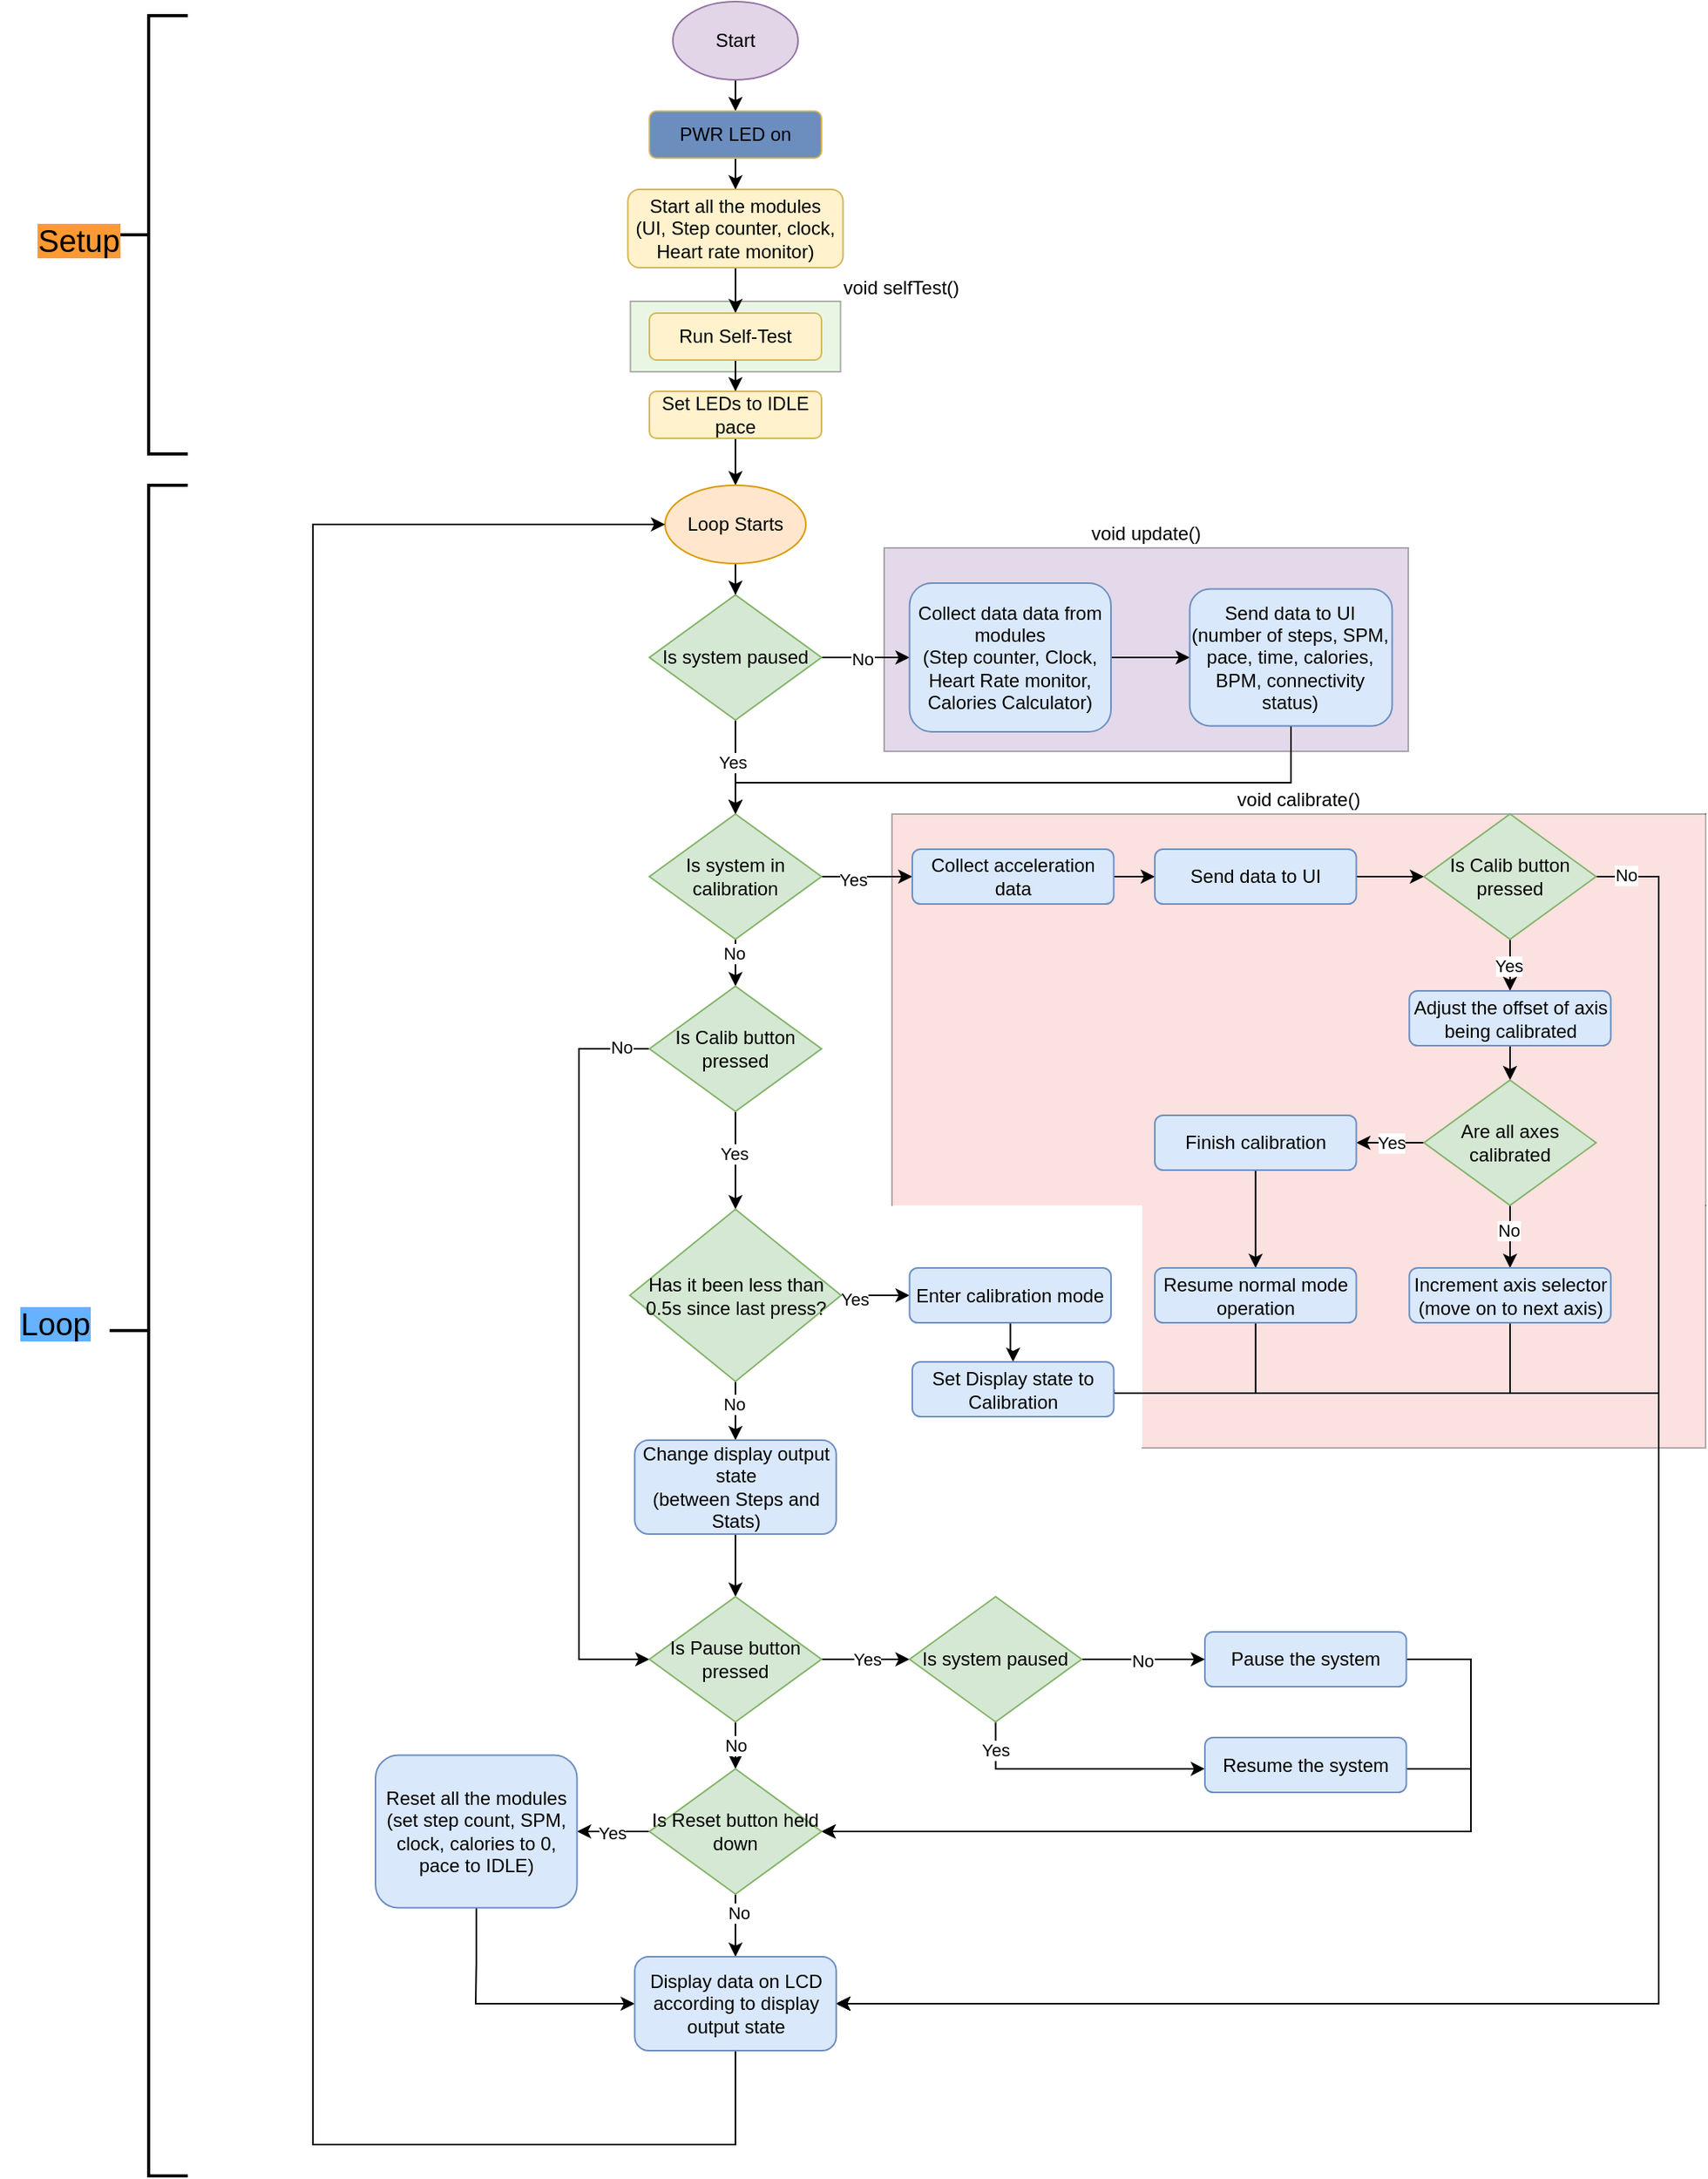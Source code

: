 <mxfile version="26.2.2">
  <diagram name="Page-1" id="IwC41dRis3YAnhS1ac5n">
    <mxGraphModel dx="1924" dy="818" grid="1" gridSize="10" guides="1" tooltips="1" connect="1" arrows="1" fold="1" page="1" pageScale="1" pageWidth="850" pageHeight="1100" math="0" shadow="0">
      <root>
        <mxCell id="0" />
        <mxCell id="1" parent="0" />
        <mxCell id="cjB4vRDQG_IKmw1bUNQs-338" value="void selfTest()" style="verticalLabelPosition=top;verticalAlign=bottom;html=1;shape=mxgraph.basic.rect;fillColor2=none;strokeWidth=1;size=20;indent=5;opacity=30;fillColor=#B9E0A5;labelPosition=right;align=left;" vertex="1" parent="1">
          <mxGeometry x="142.82" y="1192.5" width="134.37" height="45" as="geometry" />
        </mxCell>
        <mxCell id="cjB4vRDQG_IKmw1bUNQs-337" value="" style="shape=partialRectangle;whiteSpace=wrap;html=1;right=0;top=0;bottom=0;fillColor=default;routingCenterX=-0.5;rotation=-180;opacity=30;" vertex="1" parent="1">
          <mxGeometry x="710" y="1520" width="120" height="250" as="geometry" />
        </mxCell>
        <mxCell id="cjB4vRDQG_IKmw1bUNQs-333" value="" style="shape=partialRectangle;whiteSpace=wrap;html=1;top=0;left=0;fillColor=#F19C99;opacity=30;" vertex="1" parent="1">
          <mxGeometry x="470" y="1770" width="360" height="155" as="geometry" />
        </mxCell>
        <mxCell id="cjB4vRDQG_IKmw1bUNQs-331" value="void calibrate()" style="shape=partialRectangle;whiteSpace=wrap;html=1;bottom=0;right=0;fillColor=#F19C99;opacity=30;strokeColor=default;labelPosition=center;verticalLabelPosition=top;align=center;verticalAlign=bottom;" vertex="1" parent="1">
          <mxGeometry x="310" y="1520" width="520" height="250" as="geometry" />
        </mxCell>
        <mxCell id="cjB4vRDQG_IKmw1bUNQs-234" value="void update()" style="rounded=0;whiteSpace=wrap;html=1;opacity=30;fillColor=#A680B8;labelPosition=center;verticalLabelPosition=top;align=center;verticalAlign=bottom;strokeColor=default;" vertex="1" parent="1">
          <mxGeometry x="305" y="1350" width="335" height="130" as="geometry" />
        </mxCell>
        <mxCell id="wJpsAR9hwMZJK2QghNuJ-66" style="edgeStyle=orthogonalEdgeStyle;rounded=0;orthogonalLoop=1;jettySize=auto;html=1;exitX=0.5;exitY=1;exitDx=0;exitDy=0;entryX=0.5;entryY=0;entryDx=0;entryDy=0;" parent="1" source="wJpsAR9hwMZJK2QghNuJ-2" target="wJpsAR9hwMZJK2QghNuJ-3" edge="1">
          <mxGeometry relative="1" as="geometry" />
        </mxCell>
        <mxCell id="wJpsAR9hwMZJK2QghNuJ-2" value="Start" style="ellipse;whiteSpace=wrap;html=1;fillColor=#e1d5e7;strokeColor=#9673a6;" parent="1" vertex="1">
          <mxGeometry x="170" y="1001" width="80" height="50" as="geometry" />
        </mxCell>
        <mxCell id="cjB4vRDQG_IKmw1bUNQs-225" style="edgeStyle=orthogonalEdgeStyle;rounded=0;orthogonalLoop=1;jettySize=auto;html=1;entryX=0.5;entryY=0;entryDx=0;entryDy=0;" edge="1" parent="1" source="wJpsAR9hwMZJK2QghNuJ-3" target="cjB4vRDQG_IKmw1bUNQs-61">
          <mxGeometry relative="1" as="geometry" />
        </mxCell>
        <mxCell id="wJpsAR9hwMZJK2QghNuJ-3" value="PWR LED on" style="rounded=1;whiteSpace=wrap;html=1;fillColor=#6C8EBF;strokeColor=#d6b656;" parent="1" vertex="1">
          <mxGeometry x="155" y="1071" width="110" height="30" as="geometry" />
        </mxCell>
        <mxCell id="cjB4vRDQG_IKmw1bUNQs-226" style="edgeStyle=orthogonalEdgeStyle;rounded=0;orthogonalLoop=1;jettySize=auto;html=1;entryX=0.5;entryY=0;entryDx=0;entryDy=0;" edge="1" parent="1" source="cjB4vRDQG_IKmw1bUNQs-61" target="cjB4vRDQG_IKmw1bUNQs-62">
          <mxGeometry relative="1" as="geometry" />
        </mxCell>
        <mxCell id="cjB4vRDQG_IKmw1bUNQs-61" value="Start all the modules&lt;div&gt;(UI, Step counter, clock, Heart rate monitor)&lt;/div&gt;" style="rounded=1;whiteSpace=wrap;html=1;fillColor=#fff2cc;strokeColor=#d6b656;" vertex="1" parent="1">
          <mxGeometry x="141.25" y="1121" width="137.5" height="50" as="geometry" />
        </mxCell>
        <mxCell id="cjB4vRDQG_IKmw1bUNQs-227" style="edgeStyle=orthogonalEdgeStyle;rounded=0;orthogonalLoop=1;jettySize=auto;html=1;entryX=0.5;entryY=0;entryDx=0;entryDy=0;" edge="1" parent="1" source="cjB4vRDQG_IKmw1bUNQs-62" target="cjB4vRDQG_IKmw1bUNQs-63">
          <mxGeometry relative="1" as="geometry" />
        </mxCell>
        <mxCell id="cjB4vRDQG_IKmw1bUNQs-62" value="Run Self-Test" style="rounded=1;whiteSpace=wrap;html=1;fillColor=#fff2cc;strokeColor=#d6b656;" vertex="1" parent="1">
          <mxGeometry x="155" y="1200" width="110" height="30" as="geometry" />
        </mxCell>
        <mxCell id="cjB4vRDQG_IKmw1bUNQs-228" style="edgeStyle=orthogonalEdgeStyle;rounded=0;orthogonalLoop=1;jettySize=auto;html=1;entryX=0.5;entryY=0;entryDx=0;entryDy=0;" edge="1" parent="1" source="cjB4vRDQG_IKmw1bUNQs-63" target="cjB4vRDQG_IKmw1bUNQs-68">
          <mxGeometry relative="1" as="geometry" />
        </mxCell>
        <mxCell id="cjB4vRDQG_IKmw1bUNQs-63" value="Set LEDs to IDLE pace" style="rounded=1;whiteSpace=wrap;html=1;fillColor=#fff2cc;strokeColor=#d6b656;" vertex="1" parent="1">
          <mxGeometry x="155" y="1250" width="110" height="30" as="geometry" />
        </mxCell>
        <mxCell id="cjB4vRDQG_IKmw1bUNQs-127" style="edgeStyle=orthogonalEdgeStyle;rounded=0;orthogonalLoop=1;jettySize=auto;html=1;entryX=0.5;entryY=0;entryDx=0;entryDy=0;" edge="1" parent="1" source="cjB4vRDQG_IKmw1bUNQs-68" target="cjB4vRDQG_IKmw1bUNQs-121">
          <mxGeometry relative="1" as="geometry" />
        </mxCell>
        <mxCell id="cjB4vRDQG_IKmw1bUNQs-68" value="Loop Starts" style="ellipse;whiteSpace=wrap;html=1;fillColor=#ffe6cc;strokeColor=#d79b00;" vertex="1" parent="1">
          <mxGeometry x="165" y="1310" width="90" height="50" as="geometry" />
        </mxCell>
        <mxCell id="cjB4vRDQG_IKmw1bUNQs-124" style="edgeStyle=orthogonalEdgeStyle;rounded=0;orthogonalLoop=1;jettySize=auto;html=1;entryX=0;entryY=0.5;entryDx=0;entryDy=0;" edge="1" parent="1" source="cjB4vRDQG_IKmw1bUNQs-121" target="cjB4vRDQG_IKmw1bUNQs-122">
          <mxGeometry relative="1" as="geometry" />
        </mxCell>
        <mxCell id="cjB4vRDQG_IKmw1bUNQs-125" value="No" style="edgeLabel;html=1;align=center;verticalAlign=middle;resizable=0;points=[];" vertex="1" connectable="0" parent="cjB4vRDQG_IKmw1bUNQs-124">
          <mxGeometry x="-0.088" y="-1" relative="1" as="geometry">
            <mxPoint as="offset" />
          </mxGeometry>
        </mxCell>
        <mxCell id="cjB4vRDQG_IKmw1bUNQs-128" style="edgeStyle=orthogonalEdgeStyle;rounded=0;orthogonalLoop=1;jettySize=auto;html=1;" edge="1" parent="1" source="cjB4vRDQG_IKmw1bUNQs-121" target="cjB4vRDQG_IKmw1bUNQs-126">
          <mxGeometry relative="1" as="geometry" />
        </mxCell>
        <mxCell id="cjB4vRDQG_IKmw1bUNQs-129" value="Yes" style="edgeLabel;html=1;align=center;verticalAlign=middle;resizable=0;points=[];" vertex="1" connectable="0" parent="cjB4vRDQG_IKmw1bUNQs-128">
          <mxGeometry x="-0.117" y="-2" relative="1" as="geometry">
            <mxPoint as="offset" />
          </mxGeometry>
        </mxCell>
        <mxCell id="cjB4vRDQG_IKmw1bUNQs-121" value="Is system paused" style="rhombus;whiteSpace=wrap;html=1;fillColor=#d5e8d4;strokeColor=#82b366;" vertex="1" parent="1">
          <mxGeometry x="155" y="1380" width="110" height="80" as="geometry" />
        </mxCell>
        <mxCell id="cjB4vRDQG_IKmw1bUNQs-141" style="edgeStyle=orthogonalEdgeStyle;rounded=0;orthogonalLoop=1;jettySize=auto;html=1;entryX=0;entryY=0.5;entryDx=0;entryDy=0;" edge="1" parent="1" source="cjB4vRDQG_IKmw1bUNQs-122" target="cjB4vRDQG_IKmw1bUNQs-135">
          <mxGeometry relative="1" as="geometry" />
        </mxCell>
        <mxCell id="cjB4vRDQG_IKmw1bUNQs-122" value="Collect data data from modules&lt;br&gt;(Step counter, Clock, Heart Rate monitor, Calories Calculator)" style="rounded=1;whiteSpace=wrap;html=1;fillColor=#dae8fc;strokeColor=#6c8ebf;" vertex="1" parent="1">
          <mxGeometry x="321.25" y="1372.5" width="128.75" height="95" as="geometry" />
        </mxCell>
        <mxCell id="cjB4vRDQG_IKmw1bUNQs-132" style="edgeStyle=orthogonalEdgeStyle;rounded=0;orthogonalLoop=1;jettySize=auto;html=1;entryX=0.5;entryY=0;entryDx=0;entryDy=0;" edge="1" parent="1" source="cjB4vRDQG_IKmw1bUNQs-126" target="cjB4vRDQG_IKmw1bUNQs-131">
          <mxGeometry relative="1" as="geometry" />
        </mxCell>
        <mxCell id="cjB4vRDQG_IKmw1bUNQs-218" value="No" style="edgeLabel;html=1;align=center;verticalAlign=middle;resizable=0;points=[];" vertex="1" connectable="0" parent="cjB4vRDQG_IKmw1bUNQs-132">
          <mxGeometry x="-0.648" y="-1" relative="1" as="geometry">
            <mxPoint as="offset" />
          </mxGeometry>
        </mxCell>
        <mxCell id="cjB4vRDQG_IKmw1bUNQs-139" style="edgeStyle=orthogonalEdgeStyle;rounded=0;orthogonalLoop=1;jettySize=auto;html=1;entryX=0;entryY=0.5;entryDx=0;entryDy=0;" edge="1" parent="1" source="cjB4vRDQG_IKmw1bUNQs-126" target="cjB4vRDQG_IKmw1bUNQs-138">
          <mxGeometry relative="1" as="geometry" />
        </mxCell>
        <mxCell id="cjB4vRDQG_IKmw1bUNQs-167" value="Yes" style="edgeLabel;html=1;align=center;verticalAlign=middle;resizable=0;points=[];" vertex="1" connectable="0" parent="cjB4vRDQG_IKmw1bUNQs-139">
          <mxGeometry x="-0.32" y="-2" relative="1" as="geometry">
            <mxPoint as="offset" />
          </mxGeometry>
        </mxCell>
        <mxCell id="cjB4vRDQG_IKmw1bUNQs-126" value="Is system in calibration" style="rhombus;whiteSpace=wrap;html=1;fillColor=#d5e8d4;strokeColor=#82b366;" vertex="1" parent="1">
          <mxGeometry x="155" y="1520" width="110" height="80" as="geometry" />
        </mxCell>
        <mxCell id="cjB4vRDQG_IKmw1bUNQs-173" style="edgeStyle=orthogonalEdgeStyle;rounded=0;orthogonalLoop=1;jettySize=auto;html=1;entryX=0.5;entryY=0;entryDx=0;entryDy=0;" edge="1" parent="1" source="cjB4vRDQG_IKmw1bUNQs-131" target="cjB4vRDQG_IKmw1bUNQs-134">
          <mxGeometry relative="1" as="geometry" />
        </mxCell>
        <mxCell id="cjB4vRDQG_IKmw1bUNQs-174" value="Yes" style="edgeLabel;html=1;align=center;verticalAlign=middle;resizable=0;points=[];" vertex="1" connectable="0" parent="cjB4vRDQG_IKmw1bUNQs-173">
          <mxGeometry x="-0.154" y="-1" relative="1" as="geometry">
            <mxPoint as="offset" />
          </mxGeometry>
        </mxCell>
        <mxCell id="cjB4vRDQG_IKmw1bUNQs-180" style="edgeStyle=orthogonalEdgeStyle;rounded=0;orthogonalLoop=1;jettySize=auto;html=1;entryX=0;entryY=0.5;entryDx=0;entryDy=0;" edge="1" parent="1" source="cjB4vRDQG_IKmw1bUNQs-131" target="cjB4vRDQG_IKmw1bUNQs-178">
          <mxGeometry relative="1" as="geometry">
            <Array as="points">
              <mxPoint x="110" y="1670" />
              <mxPoint x="110" y="2060" />
            </Array>
          </mxGeometry>
        </mxCell>
        <mxCell id="cjB4vRDQG_IKmw1bUNQs-181" value="No" style="edgeLabel;html=1;align=center;verticalAlign=middle;resizable=0;points=[];" vertex="1" connectable="0" parent="cjB4vRDQG_IKmw1bUNQs-180">
          <mxGeometry x="-0.925" y="-1" relative="1" as="geometry">
            <mxPoint as="offset" />
          </mxGeometry>
        </mxCell>
        <mxCell id="cjB4vRDQG_IKmw1bUNQs-131" value="Is Calib button pressed" style="rhombus;whiteSpace=wrap;html=1;fillColor=#d5e8d4;strokeColor=#82b366;" vertex="1" parent="1">
          <mxGeometry x="155" y="1630" width="110" height="80" as="geometry" />
        </mxCell>
        <mxCell id="cjB4vRDQG_IKmw1bUNQs-169" style="edgeStyle=orthogonalEdgeStyle;rounded=0;orthogonalLoop=1;jettySize=auto;html=1;entryX=0;entryY=0.5;entryDx=0;entryDy=0;" edge="1" parent="1" source="cjB4vRDQG_IKmw1bUNQs-134" target="cjB4vRDQG_IKmw1bUNQs-168">
          <mxGeometry relative="1" as="geometry" />
        </mxCell>
        <mxCell id="cjB4vRDQG_IKmw1bUNQs-170" value="Yes" style="edgeLabel;html=1;align=center;verticalAlign=middle;resizable=0;points=[];" vertex="1" connectable="0" parent="cjB4vRDQG_IKmw1bUNQs-169">
          <mxGeometry x="-0.606" y="-2" relative="1" as="geometry">
            <mxPoint as="offset" />
          </mxGeometry>
        </mxCell>
        <mxCell id="cjB4vRDQG_IKmw1bUNQs-176" style="edgeStyle=orthogonalEdgeStyle;rounded=0;orthogonalLoop=1;jettySize=auto;html=1;entryX=0.5;entryY=0;entryDx=0;entryDy=0;" edge="1" parent="1" source="cjB4vRDQG_IKmw1bUNQs-134" target="cjB4vRDQG_IKmw1bUNQs-175">
          <mxGeometry relative="1" as="geometry" />
        </mxCell>
        <mxCell id="cjB4vRDQG_IKmw1bUNQs-177" value="No" style="edgeLabel;html=1;align=center;verticalAlign=middle;resizable=0;points=[];" vertex="1" connectable="0" parent="cjB4vRDQG_IKmw1bUNQs-176">
          <mxGeometry x="-0.311" y="-1" relative="1" as="geometry">
            <mxPoint as="offset" />
          </mxGeometry>
        </mxCell>
        <mxCell id="cjB4vRDQG_IKmw1bUNQs-134" value="Has it been less than 0.5s since last press?" style="rhombus;whiteSpace=wrap;html=1;fillColor=#d5e8d4;strokeColor=#82b366;" vertex="1" parent="1">
          <mxGeometry x="142.5" y="1772.5" width="135" height="110" as="geometry" />
        </mxCell>
        <mxCell id="cjB4vRDQG_IKmw1bUNQs-137" style="edgeStyle=orthogonalEdgeStyle;rounded=0;orthogonalLoop=1;jettySize=auto;html=1;entryX=0.5;entryY=0;entryDx=0;entryDy=0;" edge="1" parent="1" source="cjB4vRDQG_IKmw1bUNQs-135" target="cjB4vRDQG_IKmw1bUNQs-126">
          <mxGeometry relative="1" as="geometry">
            <Array as="points">
              <mxPoint x="565" y="1500" />
              <mxPoint x="210" y="1500" />
            </Array>
          </mxGeometry>
        </mxCell>
        <mxCell id="cjB4vRDQG_IKmw1bUNQs-135" value="Send data to UI&lt;br&gt;(number of steps, SPM, pace, time, calories, BPM, connectivity status)" style="rounded=1;whiteSpace=wrap;html=1;fillColor=#dae8fc;strokeColor=#6c8ebf;" vertex="1" parent="1">
          <mxGeometry x="500.31" y="1376.25" width="129.37" height="87.5" as="geometry" />
        </mxCell>
        <mxCell id="cjB4vRDQG_IKmw1bUNQs-142" style="edgeStyle=orthogonalEdgeStyle;rounded=0;orthogonalLoop=1;jettySize=auto;html=1;entryX=0;entryY=0.5;entryDx=0;entryDy=0;" edge="1" parent="1" source="cjB4vRDQG_IKmw1bUNQs-138" target="cjB4vRDQG_IKmw1bUNQs-140">
          <mxGeometry relative="1" as="geometry" />
        </mxCell>
        <mxCell id="cjB4vRDQG_IKmw1bUNQs-138" value="Collect acceleration data" style="rounded=1;whiteSpace=wrap;html=1;fillColor=#dae8fc;strokeColor=#6c8ebf;" vertex="1" parent="1">
          <mxGeometry x="323" y="1542.5" width="128.75" height="35" as="geometry" />
        </mxCell>
        <mxCell id="cjB4vRDQG_IKmw1bUNQs-144" style="edgeStyle=orthogonalEdgeStyle;rounded=0;orthogonalLoop=1;jettySize=auto;html=1;entryX=0;entryY=0.5;entryDx=0;entryDy=0;" edge="1" parent="1" source="cjB4vRDQG_IKmw1bUNQs-140" target="cjB4vRDQG_IKmw1bUNQs-143">
          <mxGeometry relative="1" as="geometry" />
        </mxCell>
        <mxCell id="cjB4vRDQG_IKmw1bUNQs-140" value="Send data to UI" style="rounded=1;whiteSpace=wrap;html=1;fillColor=#dae8fc;strokeColor=#6c8ebf;" vertex="1" parent="1">
          <mxGeometry x="478" y="1542.5" width="128.75" height="35" as="geometry" />
        </mxCell>
        <mxCell id="cjB4vRDQG_IKmw1bUNQs-148" style="edgeStyle=orthogonalEdgeStyle;rounded=0;orthogonalLoop=1;jettySize=auto;html=1;entryX=0.5;entryY=0;entryDx=0;entryDy=0;" edge="1" parent="1" source="cjB4vRDQG_IKmw1bUNQs-143" target="cjB4vRDQG_IKmw1bUNQs-147">
          <mxGeometry relative="1" as="geometry" />
        </mxCell>
        <mxCell id="cjB4vRDQG_IKmw1bUNQs-149" value="Yes" style="edgeLabel;html=1;align=center;verticalAlign=middle;resizable=0;points=[];" vertex="1" connectable="0" parent="cjB4vRDQG_IKmw1bUNQs-148">
          <mxGeometry x="-0.012" y="1" relative="1" as="geometry">
            <mxPoint as="offset" />
          </mxGeometry>
        </mxCell>
        <mxCell id="cjB4vRDQG_IKmw1bUNQs-216" style="edgeStyle=orthogonalEdgeStyle;rounded=0;orthogonalLoop=1;jettySize=auto;html=1;entryX=1;entryY=0.5;entryDx=0;entryDy=0;" edge="1" parent="1" source="cjB4vRDQG_IKmw1bUNQs-143" target="cjB4vRDQG_IKmw1bUNQs-202">
          <mxGeometry relative="1" as="geometry">
            <Array as="points">
              <mxPoint x="800" y="1560" />
              <mxPoint x="800" y="2280" />
            </Array>
          </mxGeometry>
        </mxCell>
        <mxCell id="cjB4vRDQG_IKmw1bUNQs-217" value="No" style="edgeLabel;html=1;align=center;verticalAlign=middle;resizable=0;points=[];" vertex="1" connectable="0" parent="cjB4vRDQG_IKmw1bUNQs-216">
          <mxGeometry x="-0.971" y="1" relative="1" as="geometry">
            <mxPoint as="offset" />
          </mxGeometry>
        </mxCell>
        <mxCell id="cjB4vRDQG_IKmw1bUNQs-143" value="Is Calib button pressed" style="rhombus;whiteSpace=wrap;html=1;fillColor=#d5e8d4;strokeColor=#82b366;" vertex="1" parent="1">
          <mxGeometry x="650" y="1520" width="110" height="80" as="geometry" />
        </mxCell>
        <mxCell id="cjB4vRDQG_IKmw1bUNQs-151" style="edgeStyle=orthogonalEdgeStyle;rounded=0;orthogonalLoop=1;jettySize=auto;html=1;entryX=0.5;entryY=0;entryDx=0;entryDy=0;" edge="1" parent="1" source="cjB4vRDQG_IKmw1bUNQs-147">
          <mxGeometry relative="1" as="geometry">
            <mxPoint x="705.005" y="1690" as="targetPoint" />
          </mxGeometry>
        </mxCell>
        <mxCell id="cjB4vRDQG_IKmw1bUNQs-147" value="Adjust the offset of axis being calibrated" style="rounded=1;whiteSpace=wrap;html=1;fillColor=#dae8fc;strokeColor=#6c8ebf;" vertex="1" parent="1">
          <mxGeometry x="640.63" y="1633" width="128.75" height="35" as="geometry" />
        </mxCell>
        <mxCell id="cjB4vRDQG_IKmw1bUNQs-154" value="Yes" style="edgeStyle=orthogonalEdgeStyle;rounded=0;orthogonalLoop=1;jettySize=auto;html=1;entryX=1;entryY=0.5;entryDx=0;entryDy=0;" edge="1" parent="1" source="cjB4vRDQG_IKmw1bUNQs-152" target="cjB4vRDQG_IKmw1bUNQs-162">
          <mxGeometry relative="1" as="geometry">
            <mxPoint x="610" y="1730" as="targetPoint" />
          </mxGeometry>
        </mxCell>
        <mxCell id="cjB4vRDQG_IKmw1bUNQs-156" style="edgeStyle=orthogonalEdgeStyle;rounded=0;orthogonalLoop=1;jettySize=auto;html=1;" edge="1" parent="1" source="cjB4vRDQG_IKmw1bUNQs-152">
          <mxGeometry relative="1" as="geometry">
            <mxPoint x="705" y="1810" as="targetPoint" />
          </mxGeometry>
        </mxCell>
        <mxCell id="cjB4vRDQG_IKmw1bUNQs-158" value="No" style="edgeLabel;html=1;align=center;verticalAlign=middle;resizable=0;points=[];" vertex="1" connectable="0" parent="cjB4vRDQG_IKmw1bUNQs-156">
          <mxGeometry x="-0.202" y="-1" relative="1" as="geometry">
            <mxPoint as="offset" />
          </mxGeometry>
        </mxCell>
        <mxCell id="cjB4vRDQG_IKmw1bUNQs-152" value="Are all axes calibrated" style="rhombus;whiteSpace=wrap;html=1;fillColor=#d5e8d4;strokeColor=#82b366;" vertex="1" parent="1">
          <mxGeometry x="650" y="1690" width="110" height="80" as="geometry" />
        </mxCell>
        <mxCell id="cjB4vRDQG_IKmw1bUNQs-212" style="edgeStyle=orthogonalEdgeStyle;rounded=0;orthogonalLoop=1;jettySize=auto;html=1;entryX=1;entryY=0.5;entryDx=0;entryDy=0;" edge="1" parent="1" source="cjB4vRDQG_IKmw1bUNQs-160" target="cjB4vRDQG_IKmw1bUNQs-202">
          <mxGeometry relative="1" as="geometry">
            <Array as="points">
              <mxPoint x="705" y="1890" />
              <mxPoint x="800" y="1890" />
              <mxPoint x="800" y="2280" />
            </Array>
          </mxGeometry>
        </mxCell>
        <mxCell id="cjB4vRDQG_IKmw1bUNQs-160" value="Increment axis selector&lt;div&gt;(move on to next axis)&lt;/div&gt;" style="rounded=1;whiteSpace=wrap;html=1;fillColor=#dae8fc;strokeColor=#6c8ebf;" vertex="1" parent="1">
          <mxGeometry x="640.63" y="1810" width="128.75" height="35" as="geometry" />
        </mxCell>
        <mxCell id="cjB4vRDQG_IKmw1bUNQs-161" style="edgeStyle=orthogonalEdgeStyle;rounded=0;orthogonalLoop=1;jettySize=auto;html=1;entryX=0.5;entryY=0;entryDx=0;entryDy=0;" edge="1" parent="1" source="cjB4vRDQG_IKmw1bUNQs-162" target="cjB4vRDQG_IKmw1bUNQs-163">
          <mxGeometry relative="1" as="geometry" />
        </mxCell>
        <mxCell id="cjB4vRDQG_IKmw1bUNQs-162" value="Finish calibration" style="rounded=1;whiteSpace=wrap;html=1;fillColor=#dae8fc;strokeColor=#6c8ebf;" vertex="1" parent="1">
          <mxGeometry x="478" y="1712.5" width="128.75" height="35" as="geometry" />
        </mxCell>
        <mxCell id="cjB4vRDQG_IKmw1bUNQs-211" style="edgeStyle=orthogonalEdgeStyle;rounded=0;orthogonalLoop=1;jettySize=auto;html=1;entryX=1;entryY=0.5;entryDx=0;entryDy=0;" edge="1" parent="1" source="cjB4vRDQG_IKmw1bUNQs-163" target="cjB4vRDQG_IKmw1bUNQs-202">
          <mxGeometry relative="1" as="geometry">
            <Array as="points">
              <mxPoint x="542" y="1890" />
              <mxPoint x="800" y="1890" />
              <mxPoint x="800" y="2280" />
            </Array>
          </mxGeometry>
        </mxCell>
        <mxCell id="cjB4vRDQG_IKmw1bUNQs-163" value="Resume normal mode operation" style="rounded=1;whiteSpace=wrap;html=1;fillColor=#dae8fc;strokeColor=#6c8ebf;" vertex="1" parent="1">
          <mxGeometry x="478" y="1810" width="128.75" height="35" as="geometry" />
        </mxCell>
        <mxCell id="cjB4vRDQG_IKmw1bUNQs-213" style="edgeStyle=orthogonalEdgeStyle;rounded=0;orthogonalLoop=1;jettySize=auto;html=1;entryX=1;entryY=0.5;entryDx=0;entryDy=0;exitX=1;exitY=0.5;exitDx=0;exitDy=0;" edge="1" parent="1" source="cjB4vRDQG_IKmw1bUNQs-214" target="cjB4vRDQG_IKmw1bUNQs-202">
          <mxGeometry relative="1" as="geometry">
            <mxPoint x="386" y="1950" as="sourcePoint" />
            <Array as="points">
              <mxPoint x="452" y="1890" />
              <mxPoint x="800" y="1890" />
              <mxPoint x="800" y="2280" />
            </Array>
          </mxGeometry>
        </mxCell>
        <mxCell id="cjB4vRDQG_IKmw1bUNQs-215" style="edgeStyle=orthogonalEdgeStyle;rounded=0;orthogonalLoop=1;jettySize=auto;html=1;entryX=0.5;entryY=0;entryDx=0;entryDy=0;" edge="1" parent="1" source="cjB4vRDQG_IKmw1bUNQs-168" target="cjB4vRDQG_IKmw1bUNQs-214">
          <mxGeometry relative="1" as="geometry" />
        </mxCell>
        <mxCell id="cjB4vRDQG_IKmw1bUNQs-168" value="Enter calibration mode" style="rounded=1;whiteSpace=wrap;html=1;fillColor=#dae8fc;strokeColor=#6c8ebf;" vertex="1" parent="1">
          <mxGeometry x="321.25" y="1810" width="128.75" height="35" as="geometry" />
        </mxCell>
        <mxCell id="cjB4vRDQG_IKmw1bUNQs-179" style="edgeStyle=orthogonalEdgeStyle;rounded=0;orthogonalLoop=1;jettySize=auto;html=1;entryX=0.5;entryY=0;entryDx=0;entryDy=0;" edge="1" parent="1" source="cjB4vRDQG_IKmw1bUNQs-175" target="cjB4vRDQG_IKmw1bUNQs-178">
          <mxGeometry relative="1" as="geometry" />
        </mxCell>
        <mxCell id="cjB4vRDQG_IKmw1bUNQs-175" value="Change display output state&lt;br&gt;(between Steps and Stats)" style="rounded=1;whiteSpace=wrap;html=1;fillColor=#dae8fc;strokeColor=#6c8ebf;" vertex="1" parent="1">
          <mxGeometry x="145.63" y="1920" width="128.75" height="60" as="geometry" />
        </mxCell>
        <mxCell id="cjB4vRDQG_IKmw1bUNQs-183" style="edgeStyle=orthogonalEdgeStyle;rounded=0;orthogonalLoop=1;jettySize=auto;html=1;entryX=0;entryY=0.5;entryDx=0;entryDy=0;" edge="1" parent="1" source="cjB4vRDQG_IKmw1bUNQs-178">
          <mxGeometry relative="1" as="geometry">
            <mxPoint x="321.25" y="2060" as="targetPoint" />
          </mxGeometry>
        </mxCell>
        <mxCell id="cjB4vRDQG_IKmw1bUNQs-185" value="Yes" style="edgeLabel;html=1;align=center;verticalAlign=middle;resizable=0;points=[];" vertex="1" connectable="0" parent="cjB4vRDQG_IKmw1bUNQs-183">
          <mxGeometry x="0.041" y="1" relative="1" as="geometry">
            <mxPoint as="offset" />
          </mxGeometry>
        </mxCell>
        <mxCell id="cjB4vRDQG_IKmw1bUNQs-194" style="edgeStyle=orthogonalEdgeStyle;rounded=0;orthogonalLoop=1;jettySize=auto;html=1;entryX=0.5;entryY=0;entryDx=0;entryDy=0;" edge="1" parent="1" source="cjB4vRDQG_IKmw1bUNQs-178" target="cjB4vRDQG_IKmw1bUNQs-193">
          <mxGeometry relative="1" as="geometry" />
        </mxCell>
        <mxCell id="cjB4vRDQG_IKmw1bUNQs-195" value="No" style="edgeLabel;html=1;align=center;verticalAlign=middle;resizable=0;points=[];" vertex="1" connectable="0" parent="cjB4vRDQG_IKmw1bUNQs-194">
          <mxGeometry x="-0.008" relative="1" as="geometry">
            <mxPoint as="offset" />
          </mxGeometry>
        </mxCell>
        <mxCell id="cjB4vRDQG_IKmw1bUNQs-178" value="Is Pause button pressed" style="rhombus;whiteSpace=wrap;html=1;fillColor=#d5e8d4;strokeColor=#82b366;" vertex="1" parent="1">
          <mxGeometry x="155" y="2020" width="110" height="80" as="geometry" />
        </mxCell>
        <mxCell id="cjB4vRDQG_IKmw1bUNQs-196" style="edgeStyle=orthogonalEdgeStyle;rounded=0;orthogonalLoop=1;jettySize=auto;html=1;entryX=1;entryY=0.5;entryDx=0;entryDy=0;" edge="1" parent="1" source="cjB4vRDQG_IKmw1bUNQs-186" target="cjB4vRDQG_IKmw1bUNQs-193">
          <mxGeometry relative="1" as="geometry">
            <Array as="points">
              <mxPoint x="680" y="2060" />
              <mxPoint x="680" y="2170" />
            </Array>
          </mxGeometry>
        </mxCell>
        <mxCell id="cjB4vRDQG_IKmw1bUNQs-186" value="Pause the system" style="rounded=1;whiteSpace=wrap;html=1;fillColor=#dae8fc;strokeColor=#6c8ebf;" vertex="1" parent="1">
          <mxGeometry x="510" y="2042.5" width="128.75" height="35" as="geometry" />
        </mxCell>
        <mxCell id="cjB4vRDQG_IKmw1bUNQs-188" style="edgeStyle=orthogonalEdgeStyle;rounded=0;orthogonalLoop=1;jettySize=auto;html=1;entryX=0;entryY=0.5;entryDx=0;entryDy=0;" edge="1" parent="1" source="cjB4vRDQG_IKmw1bUNQs-187" target="cjB4vRDQG_IKmw1bUNQs-186">
          <mxGeometry relative="1" as="geometry" />
        </mxCell>
        <mxCell id="cjB4vRDQG_IKmw1bUNQs-189" value="No" style="edgeLabel;html=1;align=center;verticalAlign=middle;resizable=0;points=[];" vertex="1" connectable="0" parent="cjB4vRDQG_IKmw1bUNQs-188">
          <mxGeometry x="-0.038" y="-1" relative="1" as="geometry">
            <mxPoint as="offset" />
          </mxGeometry>
        </mxCell>
        <mxCell id="cjB4vRDQG_IKmw1bUNQs-191" style="edgeStyle=orthogonalEdgeStyle;rounded=0;orthogonalLoop=1;jettySize=auto;html=1;exitX=0.5;exitY=1;exitDx=0;exitDy=0;entryX=0;entryY=0.571;entryDx=0;entryDy=0;entryPerimeter=0;" edge="1" parent="1" source="cjB4vRDQG_IKmw1bUNQs-187" target="cjB4vRDQG_IKmw1bUNQs-190">
          <mxGeometry relative="1" as="geometry">
            <mxPoint x="360.0" y="2099.971" as="sourcePoint" />
            <mxPoint x="500" y="2140" as="targetPoint" />
            <Array as="points">
              <mxPoint x="376" y="2130" />
            </Array>
          </mxGeometry>
        </mxCell>
        <mxCell id="cjB4vRDQG_IKmw1bUNQs-192" value="Yes" style="edgeLabel;html=1;align=center;verticalAlign=middle;resizable=0;points=[];" vertex="1" connectable="0" parent="cjB4vRDQG_IKmw1bUNQs-191">
          <mxGeometry x="-0.788" y="-1" relative="1" as="geometry">
            <mxPoint as="offset" />
          </mxGeometry>
        </mxCell>
        <mxCell id="cjB4vRDQG_IKmw1bUNQs-187" value="Is system paused" style="rhombus;whiteSpace=wrap;html=1;fillColor=#d5e8d4;strokeColor=#82b366;" vertex="1" parent="1">
          <mxGeometry x="321.25" y="2020" width="110" height="80" as="geometry" />
        </mxCell>
        <mxCell id="cjB4vRDQG_IKmw1bUNQs-197" style="edgeStyle=orthogonalEdgeStyle;rounded=0;orthogonalLoop=1;jettySize=auto;html=1;entryX=1;entryY=0.5;entryDx=0;entryDy=0;" edge="1" parent="1" source="cjB4vRDQG_IKmw1bUNQs-190" target="cjB4vRDQG_IKmw1bUNQs-193">
          <mxGeometry relative="1" as="geometry">
            <Array as="points">
              <mxPoint x="680" y="2130" />
              <mxPoint x="680" y="2170" />
            </Array>
          </mxGeometry>
        </mxCell>
        <mxCell id="cjB4vRDQG_IKmw1bUNQs-190" value="Resume the system" style="rounded=1;whiteSpace=wrap;html=1;fillColor=#dae8fc;strokeColor=#6c8ebf;" vertex="1" parent="1">
          <mxGeometry x="510" y="2110" width="128.75" height="35" as="geometry" />
        </mxCell>
        <mxCell id="cjB4vRDQG_IKmw1bUNQs-200" style="edgeStyle=orthogonalEdgeStyle;rounded=0;orthogonalLoop=1;jettySize=auto;html=1;entryX=1;entryY=0.5;entryDx=0;entryDy=0;" edge="1" parent="1" source="cjB4vRDQG_IKmw1bUNQs-193" target="cjB4vRDQG_IKmw1bUNQs-198">
          <mxGeometry relative="1" as="geometry" />
        </mxCell>
        <mxCell id="cjB4vRDQG_IKmw1bUNQs-201" value="Yes" style="edgeLabel;html=1;align=center;verticalAlign=middle;resizable=0;points=[];" vertex="1" connectable="0" parent="cjB4vRDQG_IKmw1bUNQs-200">
          <mxGeometry x="0.064" y="1" relative="1" as="geometry">
            <mxPoint as="offset" />
          </mxGeometry>
        </mxCell>
        <mxCell id="cjB4vRDQG_IKmw1bUNQs-203" style="edgeStyle=orthogonalEdgeStyle;rounded=0;orthogonalLoop=1;jettySize=auto;html=1;entryX=0.5;entryY=0;entryDx=0;entryDy=0;" edge="1" parent="1" source="cjB4vRDQG_IKmw1bUNQs-193" target="cjB4vRDQG_IKmw1bUNQs-202">
          <mxGeometry relative="1" as="geometry" />
        </mxCell>
        <mxCell id="cjB4vRDQG_IKmw1bUNQs-206" value="No" style="edgeLabel;html=1;align=center;verticalAlign=middle;resizable=0;points=[];" vertex="1" connectable="0" parent="cjB4vRDQG_IKmw1bUNQs-203">
          <mxGeometry x="-0.418" y="2" relative="1" as="geometry">
            <mxPoint as="offset" />
          </mxGeometry>
        </mxCell>
        <mxCell id="cjB4vRDQG_IKmw1bUNQs-193" value="Is Reset button held down" style="rhombus;whiteSpace=wrap;html=1;fillColor=#d5e8d4;strokeColor=#82b366;" vertex="1" parent="1">
          <mxGeometry x="155" y="2130" width="110" height="80" as="geometry" />
        </mxCell>
        <mxCell id="cjB4vRDQG_IKmw1bUNQs-205" style="edgeStyle=orthogonalEdgeStyle;rounded=0;orthogonalLoop=1;jettySize=auto;html=1;entryX=0;entryY=0.5;entryDx=0;entryDy=0;" edge="1" parent="1" source="cjB4vRDQG_IKmw1bUNQs-198" target="cjB4vRDQG_IKmw1bUNQs-202">
          <mxGeometry relative="1" as="geometry">
            <Array as="points">
              <mxPoint x="44" y="2254" />
              <mxPoint x="44" y="2338" />
            </Array>
          </mxGeometry>
        </mxCell>
        <mxCell id="cjB4vRDQG_IKmw1bUNQs-198" value="Reset all the modules&lt;div&gt;(set step count, SPM, clock, calories to 0, pace to IDLE)&lt;/div&gt;" style="rounded=1;whiteSpace=wrap;html=1;fillColor=#dae8fc;strokeColor=#6c8ebf;" vertex="1" parent="1">
          <mxGeometry x="-20" y="2121.25" width="128.75" height="97.5" as="geometry" />
        </mxCell>
        <mxCell id="cjB4vRDQG_IKmw1bUNQs-219" style="edgeStyle=orthogonalEdgeStyle;rounded=0;orthogonalLoop=1;jettySize=auto;html=1;entryX=0;entryY=0.5;entryDx=0;entryDy=0;" edge="1" parent="1" source="cjB4vRDQG_IKmw1bUNQs-202" target="cjB4vRDQG_IKmw1bUNQs-68">
          <mxGeometry relative="1" as="geometry">
            <Array as="points">
              <mxPoint x="210" y="2370" />
              <mxPoint x="-60" y="2370" />
              <mxPoint x="-60" y="1335" />
            </Array>
          </mxGeometry>
        </mxCell>
        <mxCell id="cjB4vRDQG_IKmw1bUNQs-202" value="Display data on LCD according to display output state" style="rounded=1;whiteSpace=wrap;html=1;fillColor=#dae8fc;strokeColor=#6c8ebf;" vertex="1" parent="1">
          <mxGeometry x="145.63" y="2250" width="128.75" height="60" as="geometry" />
        </mxCell>
        <mxCell id="cjB4vRDQG_IKmw1bUNQs-214" value="Set Display state to Calibration" style="rounded=1;whiteSpace=wrap;html=1;fillColor=#dae8fc;strokeColor=#6c8ebf;" vertex="1" parent="1">
          <mxGeometry x="323" y="1870" width="128.75" height="35" as="geometry" />
        </mxCell>
        <mxCell id="cjB4vRDQG_IKmw1bUNQs-229" value="" style="strokeWidth=2;html=1;shape=mxgraph.flowchart.annotation_2;align=left;labelPosition=right;pointerEvents=1;" vertex="1" parent="1">
          <mxGeometry x="-190" y="1010" width="50" height="280" as="geometry" />
        </mxCell>
        <mxCell id="cjB4vRDQG_IKmw1bUNQs-231" value="&lt;font style=&quot;font-size: 20px; background-color: rgb(255, 153, 51);&quot;&gt;Setup&lt;/font&gt;" style="text;html=1;align=center;verticalAlign=middle;resizable=0;points=[];autosize=1;strokeColor=none;fillColor=none;" vertex="1" parent="1">
          <mxGeometry x="-250" y="1133" width="80" height="40" as="geometry" />
        </mxCell>
        <mxCell id="cjB4vRDQG_IKmw1bUNQs-232" value="" style="strokeWidth=2;html=1;shape=mxgraph.flowchart.annotation_2;align=left;labelPosition=right;pointerEvents=1;" vertex="1" parent="1">
          <mxGeometry x="-190" y="1310" width="50" height="1080" as="geometry" />
        </mxCell>
        <mxCell id="cjB4vRDQG_IKmw1bUNQs-233" value="&lt;font style=&quot;font-size: 20px; background-color: rgb(102, 178, 255);&quot;&gt;Loop&lt;/font&gt;" style="text;html=1;align=center;verticalAlign=middle;resizable=0;points=[];autosize=1;strokeColor=none;fillColor=none;" vertex="1" parent="1">
          <mxGeometry x="-260" y="1825" width="70" height="40" as="geometry" />
        </mxCell>
      </root>
    </mxGraphModel>
  </diagram>
</mxfile>
